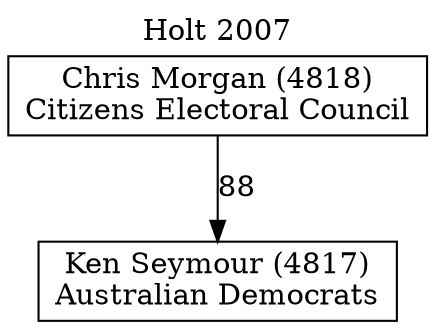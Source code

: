 // House preference flow
digraph "Ken Seymour (4817)_Holt_2007" {
	graph [label="Holt 2007" labelloc=t mclimit=10]
	node [shape=box]
	"Ken Seymour (4817)" [label="Ken Seymour (4817)
Australian Democrats"]
	"Chris Morgan (4818)" [label="Chris Morgan (4818)
Citizens Electoral Council"]
	"Chris Morgan (4818)" -> "Ken Seymour (4817)" [label=88]
}

